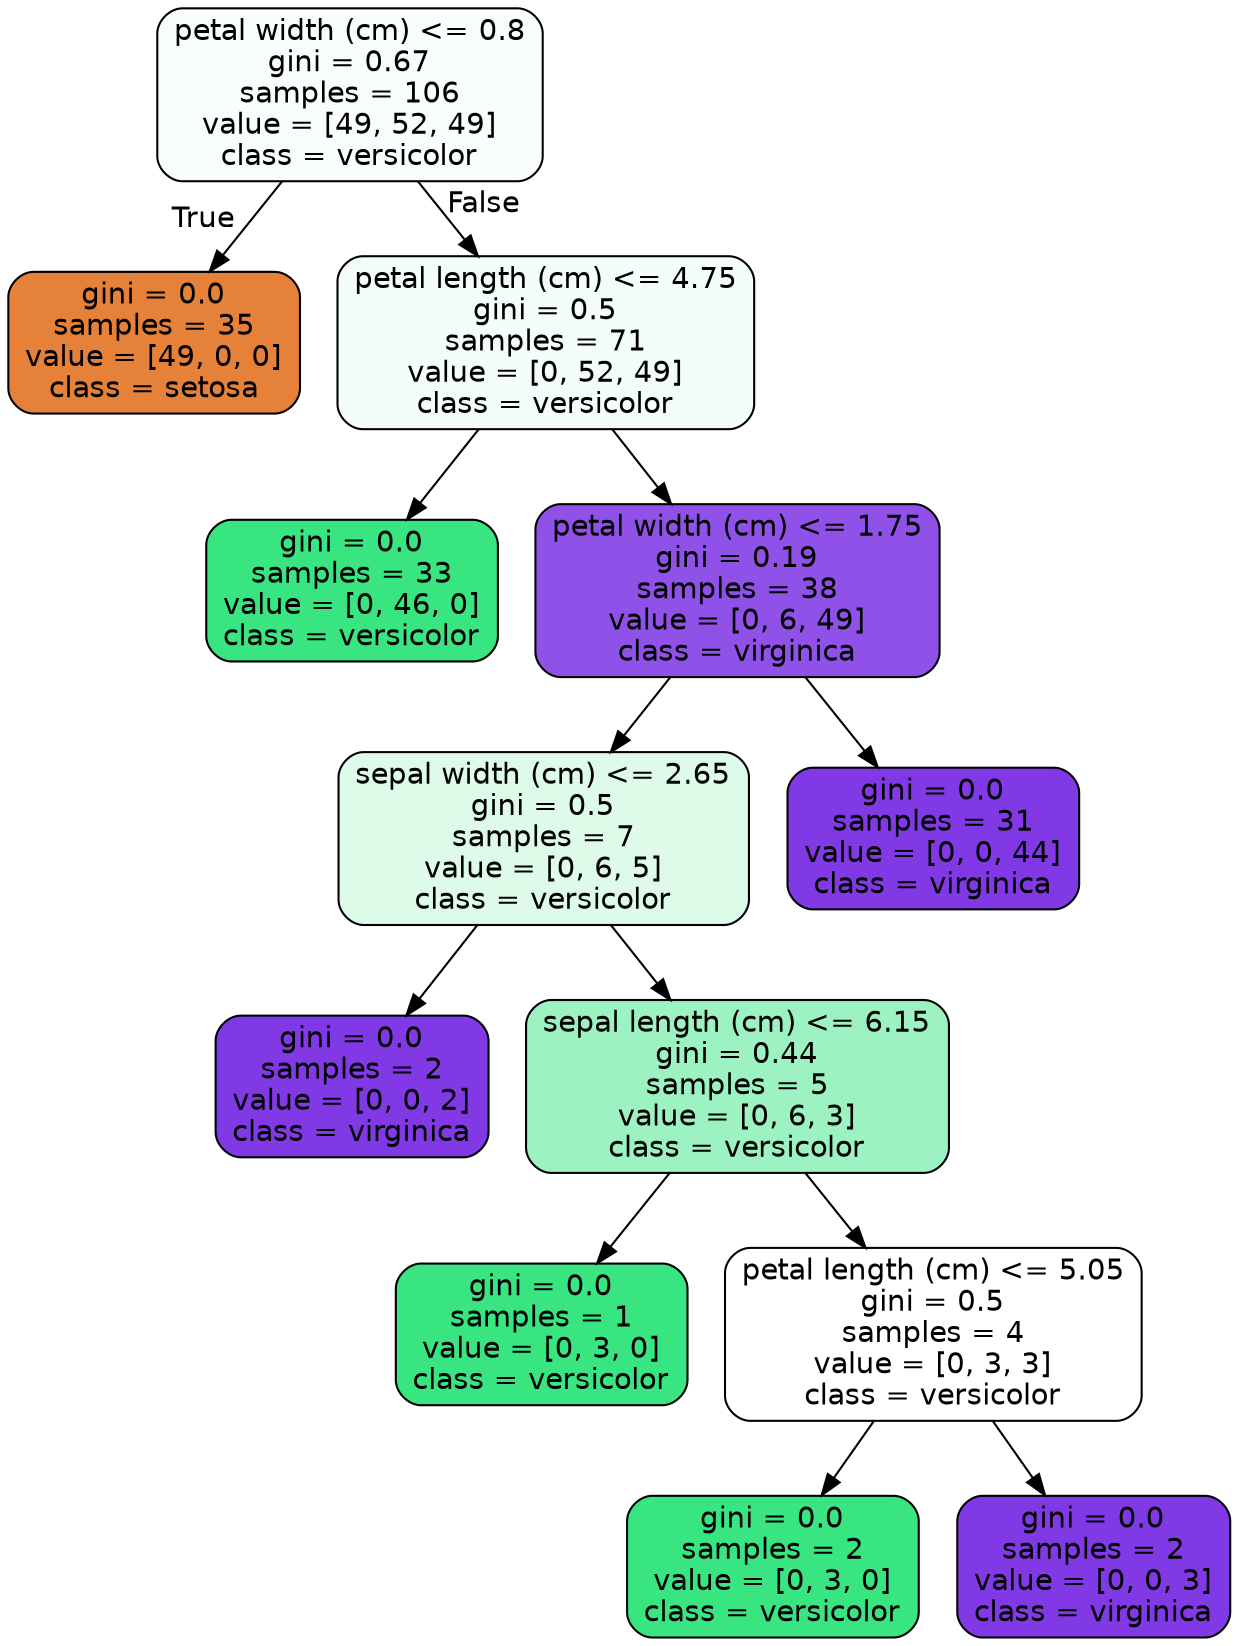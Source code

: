 digraph Tree {
node [shape=box, style="filled, rounded", color="black", fontname="helvetica"] ;
edge [fontname="helvetica"] ;
0 [label="petal width (cm) <= 0.8\ngini = 0.67\nsamples = 106\nvalue = [49, 52, 49]\nclass = versicolor", fillcolor="#f9fefb"] ;
1 [label="gini = 0.0\nsamples = 35\nvalue = [49, 0, 0]\nclass = setosa", fillcolor="#e58139"] ;
0 -> 1 [labeldistance=2.5, labelangle=45, headlabel="True"] ;
2 [label="petal length (cm) <= 4.75\ngini = 0.5\nsamples = 71\nvalue = [0, 52, 49]\nclass = versicolor", fillcolor="#f4fef8"] ;
0 -> 2 [labeldistance=2.5, labelangle=-45, headlabel="False"] ;
3 [label="gini = 0.0\nsamples = 33\nvalue = [0, 46, 0]\nclass = versicolor", fillcolor="#39e581"] ;
2 -> 3 ;
4 [label="petal width (cm) <= 1.75\ngini = 0.19\nsamples = 38\nvalue = [0, 6, 49]\nclass = virginica", fillcolor="#9051e8"] ;
2 -> 4 ;
5 [label="sepal width (cm) <= 2.65\ngini = 0.5\nsamples = 7\nvalue = [0, 6, 5]\nclass = versicolor", fillcolor="#defbea"] ;
4 -> 5 ;
6 [label="gini = 0.0\nsamples = 2\nvalue = [0, 0, 2]\nclass = virginica", fillcolor="#8139e5"] ;
5 -> 6 ;
7 [label="sepal length (cm) <= 6.15\ngini = 0.44\nsamples = 5\nvalue = [0, 6, 3]\nclass = versicolor", fillcolor="#9cf2c0"] ;
5 -> 7 ;
8 [label="gini = 0.0\nsamples = 1\nvalue = [0, 3, 0]\nclass = versicolor", fillcolor="#39e581"] ;
7 -> 8 ;
9 [label="petal length (cm) <= 5.05\ngini = 0.5\nsamples = 4\nvalue = [0, 3, 3]\nclass = versicolor", fillcolor="#ffffff"] ;
7 -> 9 ;
10 [label="gini = 0.0\nsamples = 2\nvalue = [0, 3, 0]\nclass = versicolor", fillcolor="#39e581"] ;
9 -> 10 ;
11 [label="gini = 0.0\nsamples = 2\nvalue = [0, 0, 3]\nclass = virginica", fillcolor="#8139e5"] ;
9 -> 11 ;
12 [label="gini = 0.0\nsamples = 31\nvalue = [0, 0, 44]\nclass = virginica", fillcolor="#8139e5"] ;
4 -> 12 ;
}